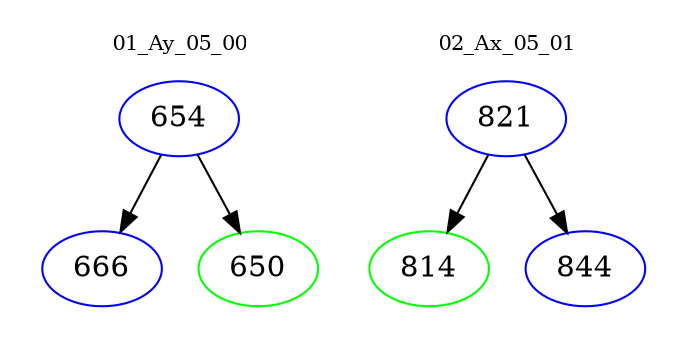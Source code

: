 digraph{
subgraph cluster_0 {
color = white
label = "01_Ay_05_00";
fontsize=10;
T0_654 [label="654", color="blue"]
T0_654 -> T0_666 [color="black"]
T0_666 [label="666", color="blue"]
T0_654 -> T0_650 [color="black"]
T0_650 [label="650", color="green"]
}
subgraph cluster_1 {
color = white
label = "02_Ax_05_01";
fontsize=10;
T1_821 [label="821", color="blue"]
T1_821 -> T1_814 [color="black"]
T1_814 [label="814", color="green"]
T1_821 -> T1_844 [color="black"]
T1_844 [label="844", color="blue"]
}
}
